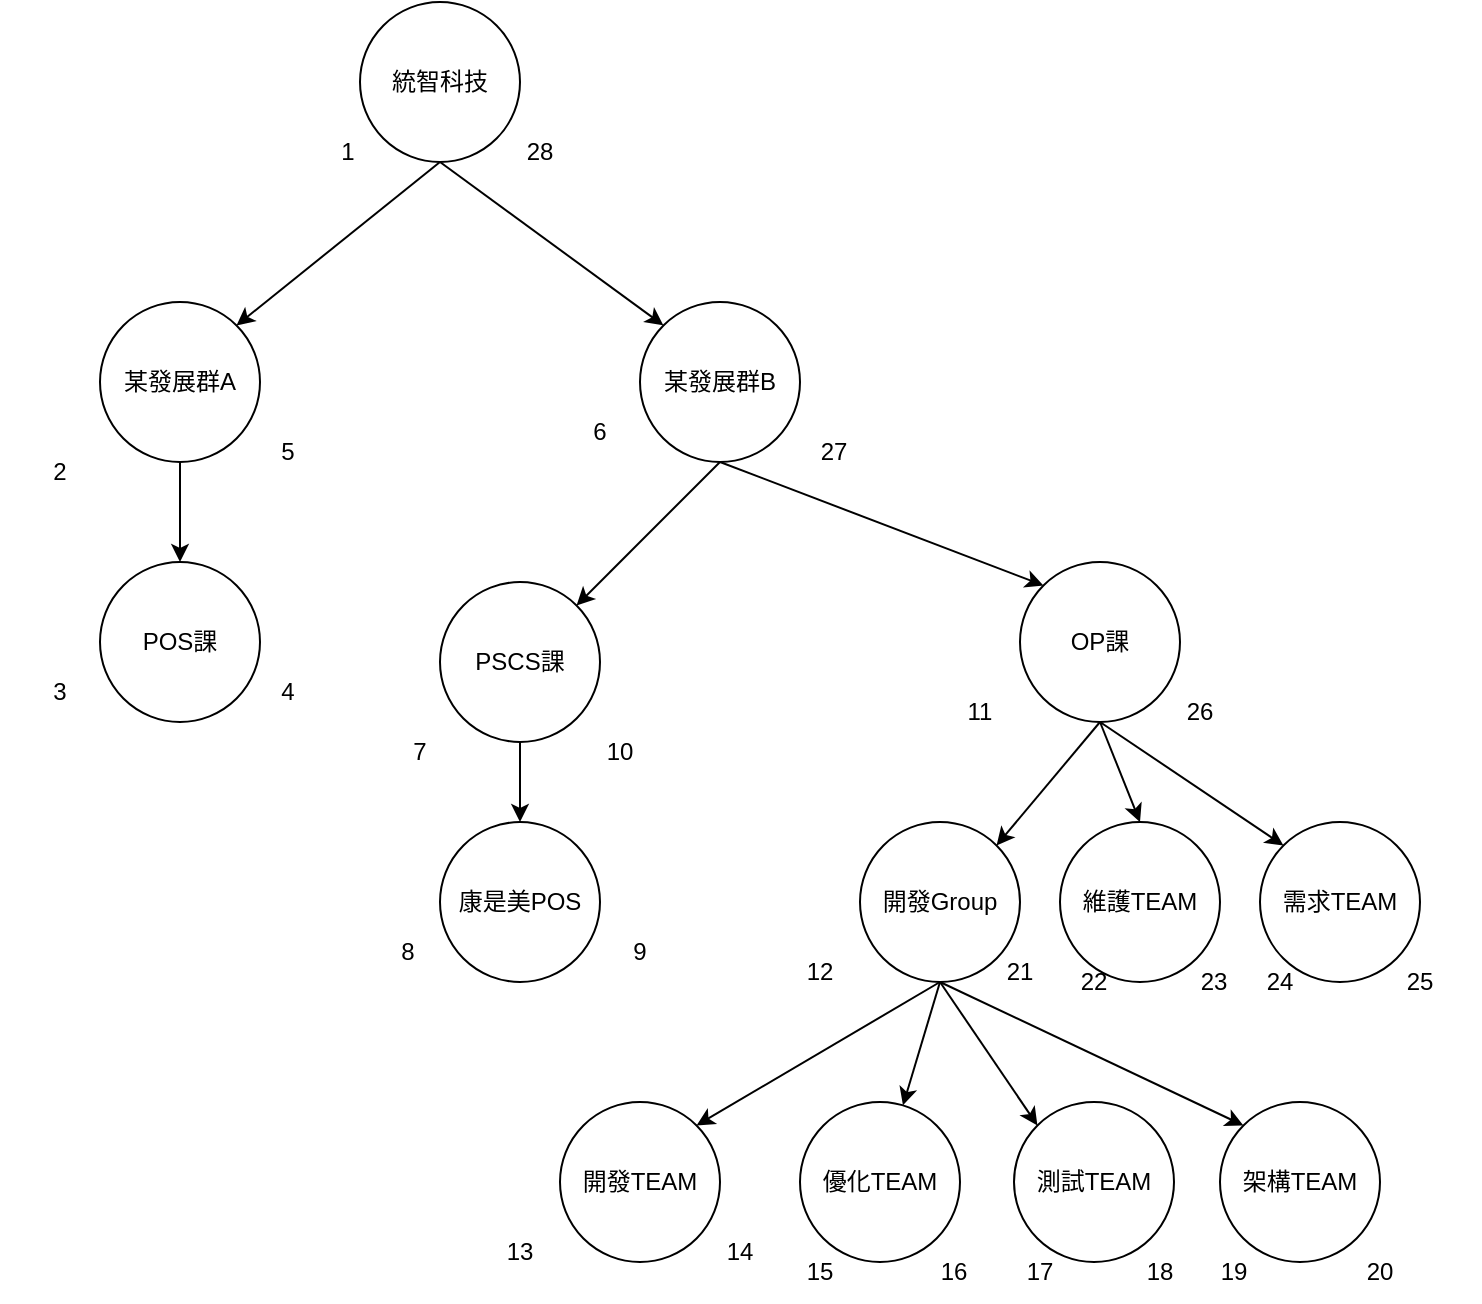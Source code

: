 <mxfile version="21.6.8" type="device">
  <diagram name="第 1 页" id="SsiunpsfQuj7ZZ4LuKEw">
    <mxGraphModel dx="1418" dy="828" grid="1" gridSize="10" guides="1" tooltips="1" connect="1" arrows="1" fold="1" page="1" pageScale="1" pageWidth="827" pageHeight="1169" math="0" shadow="0">
      <root>
        <mxCell id="0" />
        <mxCell id="1" parent="0" />
        <mxCell id="J8v8O8vQtxpTcH7Jla2E-1" value="統智科技" style="ellipse;whiteSpace=wrap;html=1;aspect=fixed;" vertex="1" parent="1">
          <mxGeometry x="420" y="80" width="80" height="80" as="geometry" />
        </mxCell>
        <mxCell id="J8v8O8vQtxpTcH7Jla2E-2" value="某發展群A" style="ellipse;whiteSpace=wrap;html=1;aspect=fixed;" vertex="1" parent="1">
          <mxGeometry x="290" y="230" width="80" height="80" as="geometry" />
        </mxCell>
        <mxCell id="J8v8O8vQtxpTcH7Jla2E-3" value="某發展群B" style="ellipse;whiteSpace=wrap;html=1;aspect=fixed;" vertex="1" parent="1">
          <mxGeometry x="560" y="230" width="80" height="80" as="geometry" />
        </mxCell>
        <mxCell id="J8v8O8vQtxpTcH7Jla2E-4" value="POS課" style="ellipse;whiteSpace=wrap;html=1;aspect=fixed;" vertex="1" parent="1">
          <mxGeometry x="290" y="360" width="80" height="80" as="geometry" />
        </mxCell>
        <mxCell id="J8v8O8vQtxpTcH7Jla2E-5" value="PSCS課" style="ellipse;whiteSpace=wrap;html=1;aspect=fixed;" vertex="1" parent="1">
          <mxGeometry x="460" y="370" width="80" height="80" as="geometry" />
        </mxCell>
        <mxCell id="J8v8O8vQtxpTcH7Jla2E-6" value="OP課" style="ellipse;whiteSpace=wrap;html=1;aspect=fixed;" vertex="1" parent="1">
          <mxGeometry x="750" y="360" width="80" height="80" as="geometry" />
        </mxCell>
        <mxCell id="J8v8O8vQtxpTcH7Jla2E-7" value="康是美POS" style="ellipse;whiteSpace=wrap;html=1;aspect=fixed;" vertex="1" parent="1">
          <mxGeometry x="460" y="490" width="80" height="80" as="geometry" />
        </mxCell>
        <mxCell id="J8v8O8vQtxpTcH7Jla2E-8" value="開發Group" style="ellipse;whiteSpace=wrap;html=1;aspect=fixed;" vertex="1" parent="1">
          <mxGeometry x="670" y="490" width="80" height="80" as="geometry" />
        </mxCell>
        <mxCell id="J8v8O8vQtxpTcH7Jla2E-9" value="維護TEAM" style="ellipse;whiteSpace=wrap;html=1;aspect=fixed;" vertex="1" parent="1">
          <mxGeometry x="770" y="490" width="80" height="80" as="geometry" />
        </mxCell>
        <mxCell id="J8v8O8vQtxpTcH7Jla2E-10" value="需求TEAM" style="ellipse;whiteSpace=wrap;html=1;aspect=fixed;" vertex="1" parent="1">
          <mxGeometry x="870" y="490" width="80" height="80" as="geometry" />
        </mxCell>
        <mxCell id="J8v8O8vQtxpTcH7Jla2E-11" value="開發TEAM" style="ellipse;whiteSpace=wrap;html=1;aspect=fixed;" vertex="1" parent="1">
          <mxGeometry x="520" y="630" width="80" height="80" as="geometry" />
        </mxCell>
        <mxCell id="J8v8O8vQtxpTcH7Jla2E-12" value="優化TEAM" style="ellipse;whiteSpace=wrap;html=1;aspect=fixed;" vertex="1" parent="1">
          <mxGeometry x="640" y="630" width="80" height="80" as="geometry" />
        </mxCell>
        <mxCell id="J8v8O8vQtxpTcH7Jla2E-13" value="測試TEAM" style="ellipse;whiteSpace=wrap;html=1;aspect=fixed;" vertex="1" parent="1">
          <mxGeometry x="747" y="630" width="80" height="80" as="geometry" />
        </mxCell>
        <mxCell id="J8v8O8vQtxpTcH7Jla2E-14" value="架構TEAM" style="ellipse;whiteSpace=wrap;html=1;aspect=fixed;" vertex="1" parent="1">
          <mxGeometry x="850" y="630" width="80" height="80" as="geometry" />
        </mxCell>
        <mxCell id="J8v8O8vQtxpTcH7Jla2E-15" value="" style="endArrow=classic;html=1;rounded=0;exitX=0.5;exitY=1;exitDx=0;exitDy=0;entryX=1;entryY=0;entryDx=0;entryDy=0;" edge="1" parent="1" source="J8v8O8vQtxpTcH7Jla2E-1" target="J8v8O8vQtxpTcH7Jla2E-2">
          <mxGeometry width="50" height="50" relative="1" as="geometry">
            <mxPoint x="170" y="510" as="sourcePoint" />
            <mxPoint x="220" y="460" as="targetPoint" />
          </mxGeometry>
        </mxCell>
        <mxCell id="J8v8O8vQtxpTcH7Jla2E-16" value="" style="endArrow=classic;html=1;rounded=0;exitX=0.5;exitY=1;exitDx=0;exitDy=0;" edge="1" parent="1" source="J8v8O8vQtxpTcH7Jla2E-2" target="J8v8O8vQtxpTcH7Jla2E-4">
          <mxGeometry width="50" height="50" relative="1" as="geometry">
            <mxPoint x="470" y="170" as="sourcePoint" />
            <mxPoint x="280" y="220" as="targetPoint" />
          </mxGeometry>
        </mxCell>
        <mxCell id="J8v8O8vQtxpTcH7Jla2E-17" value="" style="endArrow=classic;html=1;rounded=0;exitX=0.5;exitY=1;exitDx=0;exitDy=0;entryX=0;entryY=0;entryDx=0;entryDy=0;" edge="1" parent="1" source="J8v8O8vQtxpTcH7Jla2E-1" target="J8v8O8vQtxpTcH7Jla2E-3">
          <mxGeometry width="50" height="50" relative="1" as="geometry">
            <mxPoint x="470" y="170" as="sourcePoint" />
            <mxPoint x="368" y="252" as="targetPoint" />
          </mxGeometry>
        </mxCell>
        <mxCell id="J8v8O8vQtxpTcH7Jla2E-18" value="" style="endArrow=classic;html=1;rounded=0;exitX=0.5;exitY=1;exitDx=0;exitDy=0;entryX=1;entryY=0;entryDx=0;entryDy=0;" edge="1" parent="1" source="J8v8O8vQtxpTcH7Jla2E-3" target="J8v8O8vQtxpTcH7Jla2E-5">
          <mxGeometry width="50" height="50" relative="1" as="geometry">
            <mxPoint x="470" y="170" as="sourcePoint" />
            <mxPoint x="582" y="252" as="targetPoint" />
          </mxGeometry>
        </mxCell>
        <mxCell id="J8v8O8vQtxpTcH7Jla2E-20" value="" style="endArrow=classic;html=1;rounded=0;exitX=0.5;exitY=1;exitDx=0;exitDy=0;entryX=0;entryY=0;entryDx=0;entryDy=0;" edge="1" parent="1" source="J8v8O8vQtxpTcH7Jla2E-3" target="J8v8O8vQtxpTcH7Jla2E-6">
          <mxGeometry width="50" height="50" relative="1" as="geometry">
            <mxPoint x="610" y="320" as="sourcePoint" />
            <mxPoint x="538" y="392" as="targetPoint" />
          </mxGeometry>
        </mxCell>
        <mxCell id="J8v8O8vQtxpTcH7Jla2E-21" value="" style="endArrow=classic;html=1;rounded=0;exitX=0.5;exitY=1;exitDx=0;exitDy=0;" edge="1" parent="1" source="J8v8O8vQtxpTcH7Jla2E-5" target="J8v8O8vQtxpTcH7Jla2E-7">
          <mxGeometry width="50" height="50" relative="1" as="geometry">
            <mxPoint x="610" y="320" as="sourcePoint" />
            <mxPoint x="538" y="392" as="targetPoint" />
            <Array as="points">
              <mxPoint x="500" y="470" />
            </Array>
          </mxGeometry>
        </mxCell>
        <mxCell id="J8v8O8vQtxpTcH7Jla2E-23" value="" style="endArrow=classic;html=1;rounded=0;exitX=0.5;exitY=1;exitDx=0;exitDy=0;entryX=1;entryY=0;entryDx=0;entryDy=0;" edge="1" parent="1" source="J8v8O8vQtxpTcH7Jla2E-6" target="J8v8O8vQtxpTcH7Jla2E-8">
          <mxGeometry width="50" height="50" relative="1" as="geometry">
            <mxPoint x="800" y="570" as="sourcePoint" />
            <mxPoint x="850" y="520" as="targetPoint" />
          </mxGeometry>
        </mxCell>
        <mxCell id="J8v8O8vQtxpTcH7Jla2E-24" value="" style="endArrow=classic;html=1;rounded=0;exitX=0.5;exitY=1;exitDx=0;exitDy=0;entryX=0.5;entryY=0;entryDx=0;entryDy=0;" edge="1" parent="1" source="J8v8O8vQtxpTcH7Jla2E-6" target="J8v8O8vQtxpTcH7Jla2E-9">
          <mxGeometry width="50" height="50" relative="1" as="geometry">
            <mxPoint x="800" y="450" as="sourcePoint" />
            <mxPoint x="748" y="512" as="targetPoint" />
          </mxGeometry>
        </mxCell>
        <mxCell id="J8v8O8vQtxpTcH7Jla2E-25" value="" style="endArrow=classic;html=1;rounded=0;exitX=0.5;exitY=1;exitDx=0;exitDy=0;entryX=0;entryY=0;entryDx=0;entryDy=0;" edge="1" parent="1" source="J8v8O8vQtxpTcH7Jla2E-6" target="J8v8O8vQtxpTcH7Jla2E-10">
          <mxGeometry width="50" height="50" relative="1" as="geometry">
            <mxPoint x="800" y="450" as="sourcePoint" />
            <mxPoint x="820" y="500" as="targetPoint" />
          </mxGeometry>
        </mxCell>
        <mxCell id="J8v8O8vQtxpTcH7Jla2E-26" value="" style="endArrow=classic;html=1;rounded=0;exitX=0.5;exitY=1;exitDx=0;exitDy=0;entryX=1;entryY=0;entryDx=0;entryDy=0;" edge="1" parent="1" source="J8v8O8vQtxpTcH7Jla2E-8" target="J8v8O8vQtxpTcH7Jla2E-11">
          <mxGeometry width="50" height="50" relative="1" as="geometry">
            <mxPoint x="800" y="450" as="sourcePoint" />
            <mxPoint x="748" y="512" as="targetPoint" />
          </mxGeometry>
        </mxCell>
        <mxCell id="J8v8O8vQtxpTcH7Jla2E-27" value="" style="endArrow=classic;html=1;rounded=0;exitX=0.5;exitY=1;exitDx=0;exitDy=0;" edge="1" parent="1" source="J8v8O8vQtxpTcH7Jla2E-8" target="J8v8O8vQtxpTcH7Jla2E-12">
          <mxGeometry width="50" height="50" relative="1" as="geometry">
            <mxPoint x="720" y="580" as="sourcePoint" />
            <mxPoint x="668" y="662" as="targetPoint" />
          </mxGeometry>
        </mxCell>
        <mxCell id="J8v8O8vQtxpTcH7Jla2E-28" value="" style="endArrow=classic;html=1;rounded=0;exitX=0.5;exitY=1;exitDx=0;exitDy=0;entryX=0;entryY=0;entryDx=0;entryDy=0;" edge="1" parent="1" source="J8v8O8vQtxpTcH7Jla2E-8" target="J8v8O8vQtxpTcH7Jla2E-13">
          <mxGeometry width="50" height="50" relative="1" as="geometry">
            <mxPoint x="720" y="580" as="sourcePoint" />
            <mxPoint x="732" y="662" as="targetPoint" />
          </mxGeometry>
        </mxCell>
        <mxCell id="J8v8O8vQtxpTcH7Jla2E-29" value="" style="endArrow=classic;html=1;rounded=0;exitX=0.5;exitY=1;exitDx=0;exitDy=0;entryX=0;entryY=0;entryDx=0;entryDy=0;" edge="1" parent="1" source="J8v8O8vQtxpTcH7Jla2E-8" target="J8v8O8vQtxpTcH7Jla2E-14">
          <mxGeometry width="50" height="50" relative="1" as="geometry">
            <mxPoint x="720" y="580" as="sourcePoint" />
            <mxPoint x="769" y="652" as="targetPoint" />
          </mxGeometry>
        </mxCell>
        <mxCell id="J8v8O8vQtxpTcH7Jla2E-30" value="1" style="text;html=1;strokeColor=none;fillColor=none;align=center;verticalAlign=middle;whiteSpace=wrap;rounded=0;" vertex="1" parent="1">
          <mxGeometry x="384" y="140" width="60" height="30" as="geometry" />
        </mxCell>
        <mxCell id="J8v8O8vQtxpTcH7Jla2E-31" value="2" style="text;html=1;strokeColor=none;fillColor=none;align=center;verticalAlign=middle;whiteSpace=wrap;rounded=0;" vertex="1" parent="1">
          <mxGeometry x="240" y="300" width="60" height="30" as="geometry" />
        </mxCell>
        <mxCell id="J8v8O8vQtxpTcH7Jla2E-32" value="3" style="text;html=1;strokeColor=none;fillColor=none;align=center;verticalAlign=middle;whiteSpace=wrap;rounded=0;" vertex="1" parent="1">
          <mxGeometry x="240" y="410" width="60" height="30" as="geometry" />
        </mxCell>
        <mxCell id="J8v8O8vQtxpTcH7Jla2E-33" value="4" style="text;html=1;strokeColor=none;fillColor=none;align=center;verticalAlign=middle;whiteSpace=wrap;rounded=0;" vertex="1" parent="1">
          <mxGeometry x="354" y="410" width="60" height="30" as="geometry" />
        </mxCell>
        <mxCell id="J8v8O8vQtxpTcH7Jla2E-34" value="5" style="text;html=1;strokeColor=none;fillColor=none;align=center;verticalAlign=middle;whiteSpace=wrap;rounded=0;" vertex="1" parent="1">
          <mxGeometry x="354" y="290" width="60" height="30" as="geometry" />
        </mxCell>
        <mxCell id="J8v8O8vQtxpTcH7Jla2E-35" value="6" style="text;html=1;strokeColor=none;fillColor=none;align=center;verticalAlign=middle;whiteSpace=wrap;rounded=0;" vertex="1" parent="1">
          <mxGeometry x="510" y="280" width="60" height="30" as="geometry" />
        </mxCell>
        <mxCell id="J8v8O8vQtxpTcH7Jla2E-36" value="7" style="text;html=1;strokeColor=none;fillColor=none;align=center;verticalAlign=middle;whiteSpace=wrap;rounded=0;" vertex="1" parent="1">
          <mxGeometry x="420" y="440" width="60" height="30" as="geometry" />
        </mxCell>
        <mxCell id="J8v8O8vQtxpTcH7Jla2E-37" value="8" style="text;html=1;strokeColor=none;fillColor=none;align=center;verticalAlign=middle;whiteSpace=wrap;rounded=0;" vertex="1" parent="1">
          <mxGeometry x="414" y="540" width="60" height="30" as="geometry" />
        </mxCell>
        <mxCell id="J8v8O8vQtxpTcH7Jla2E-38" value="9" style="text;html=1;strokeColor=none;fillColor=none;align=center;verticalAlign=middle;whiteSpace=wrap;rounded=0;" vertex="1" parent="1">
          <mxGeometry x="530" y="540" width="60" height="30" as="geometry" />
        </mxCell>
        <mxCell id="J8v8O8vQtxpTcH7Jla2E-39" value="10" style="text;html=1;strokeColor=none;fillColor=none;align=center;verticalAlign=middle;whiteSpace=wrap;rounded=0;" vertex="1" parent="1">
          <mxGeometry x="520" y="440" width="60" height="30" as="geometry" />
        </mxCell>
        <mxCell id="J8v8O8vQtxpTcH7Jla2E-40" value="11" style="text;html=1;strokeColor=none;fillColor=none;align=center;verticalAlign=middle;whiteSpace=wrap;rounded=0;" vertex="1" parent="1">
          <mxGeometry x="700" y="420" width="60" height="30" as="geometry" />
        </mxCell>
        <mxCell id="J8v8O8vQtxpTcH7Jla2E-41" value="12" style="text;html=1;strokeColor=none;fillColor=none;align=center;verticalAlign=middle;whiteSpace=wrap;rounded=0;" vertex="1" parent="1">
          <mxGeometry x="620" y="550" width="60" height="30" as="geometry" />
        </mxCell>
        <mxCell id="J8v8O8vQtxpTcH7Jla2E-42" value="13" style="text;html=1;strokeColor=none;fillColor=none;align=center;verticalAlign=middle;whiteSpace=wrap;rounded=0;" vertex="1" parent="1">
          <mxGeometry x="470" y="690" width="60" height="30" as="geometry" />
        </mxCell>
        <mxCell id="J8v8O8vQtxpTcH7Jla2E-43" value="14" style="text;html=1;strokeColor=none;fillColor=none;align=center;verticalAlign=middle;whiteSpace=wrap;rounded=0;" vertex="1" parent="1">
          <mxGeometry x="580" y="690" width="60" height="30" as="geometry" />
        </mxCell>
        <mxCell id="J8v8O8vQtxpTcH7Jla2E-44" value="15" style="text;html=1;strokeColor=none;fillColor=none;align=center;verticalAlign=middle;whiteSpace=wrap;rounded=0;" vertex="1" parent="1">
          <mxGeometry x="620" y="700" width="60" height="30" as="geometry" />
        </mxCell>
        <mxCell id="J8v8O8vQtxpTcH7Jla2E-45" value="16" style="text;html=1;strokeColor=none;fillColor=none;align=center;verticalAlign=middle;whiteSpace=wrap;rounded=0;" vertex="1" parent="1">
          <mxGeometry x="687" y="700" width="60" height="30" as="geometry" />
        </mxCell>
        <mxCell id="J8v8O8vQtxpTcH7Jla2E-46" value="17" style="text;html=1;strokeColor=none;fillColor=none;align=center;verticalAlign=middle;whiteSpace=wrap;rounded=0;" vertex="1" parent="1">
          <mxGeometry x="730" y="700" width="60" height="30" as="geometry" />
        </mxCell>
        <mxCell id="J8v8O8vQtxpTcH7Jla2E-47" value="18" style="text;html=1;strokeColor=none;fillColor=none;align=center;verticalAlign=middle;whiteSpace=wrap;rounded=0;" vertex="1" parent="1">
          <mxGeometry x="790" y="700" width="60" height="30" as="geometry" />
        </mxCell>
        <mxCell id="J8v8O8vQtxpTcH7Jla2E-48" value="19" style="text;html=1;strokeColor=none;fillColor=none;align=center;verticalAlign=middle;whiteSpace=wrap;rounded=0;" vertex="1" parent="1">
          <mxGeometry x="827" y="700" width="60" height="30" as="geometry" />
        </mxCell>
        <mxCell id="J8v8O8vQtxpTcH7Jla2E-49" value="20" style="text;html=1;strokeColor=none;fillColor=none;align=center;verticalAlign=middle;whiteSpace=wrap;rounded=0;" vertex="1" parent="1">
          <mxGeometry x="900" y="700" width="60" height="30" as="geometry" />
        </mxCell>
        <mxCell id="J8v8O8vQtxpTcH7Jla2E-50" value="21" style="text;html=1;strokeColor=none;fillColor=none;align=center;verticalAlign=middle;whiteSpace=wrap;rounded=0;" vertex="1" parent="1">
          <mxGeometry x="720" y="550" width="60" height="30" as="geometry" />
        </mxCell>
        <mxCell id="J8v8O8vQtxpTcH7Jla2E-51" value="22" style="text;html=1;strokeColor=none;fillColor=none;align=center;verticalAlign=middle;whiteSpace=wrap;rounded=0;" vertex="1" parent="1">
          <mxGeometry x="757" y="555" width="60" height="30" as="geometry" />
        </mxCell>
        <mxCell id="J8v8O8vQtxpTcH7Jla2E-52" value="23" style="text;html=1;strokeColor=none;fillColor=none;align=center;verticalAlign=middle;whiteSpace=wrap;rounded=0;" vertex="1" parent="1">
          <mxGeometry x="817" y="555" width="60" height="30" as="geometry" />
        </mxCell>
        <mxCell id="J8v8O8vQtxpTcH7Jla2E-53" value="24" style="text;html=1;strokeColor=none;fillColor=none;align=center;verticalAlign=middle;whiteSpace=wrap;rounded=0;" vertex="1" parent="1">
          <mxGeometry x="850" y="555" width="60" height="30" as="geometry" />
        </mxCell>
        <mxCell id="J8v8O8vQtxpTcH7Jla2E-54" value="25" style="text;html=1;strokeColor=none;fillColor=none;align=center;verticalAlign=middle;whiteSpace=wrap;rounded=0;" vertex="1" parent="1">
          <mxGeometry x="920" y="555" width="60" height="30" as="geometry" />
        </mxCell>
        <mxCell id="J8v8O8vQtxpTcH7Jla2E-55" value="26" style="text;html=1;strokeColor=none;fillColor=none;align=center;verticalAlign=middle;whiteSpace=wrap;rounded=0;" vertex="1" parent="1">
          <mxGeometry x="810" y="420" width="60" height="30" as="geometry" />
        </mxCell>
        <mxCell id="J8v8O8vQtxpTcH7Jla2E-56" value="27" style="text;html=1;strokeColor=none;fillColor=none;align=center;verticalAlign=middle;whiteSpace=wrap;rounded=0;" vertex="1" parent="1">
          <mxGeometry x="627" y="290" width="60" height="30" as="geometry" />
        </mxCell>
        <mxCell id="J8v8O8vQtxpTcH7Jla2E-57" value="28" style="text;html=1;strokeColor=none;fillColor=none;align=center;verticalAlign=middle;whiteSpace=wrap;rounded=0;" vertex="1" parent="1">
          <mxGeometry x="480" y="140" width="60" height="30" as="geometry" />
        </mxCell>
      </root>
    </mxGraphModel>
  </diagram>
</mxfile>
